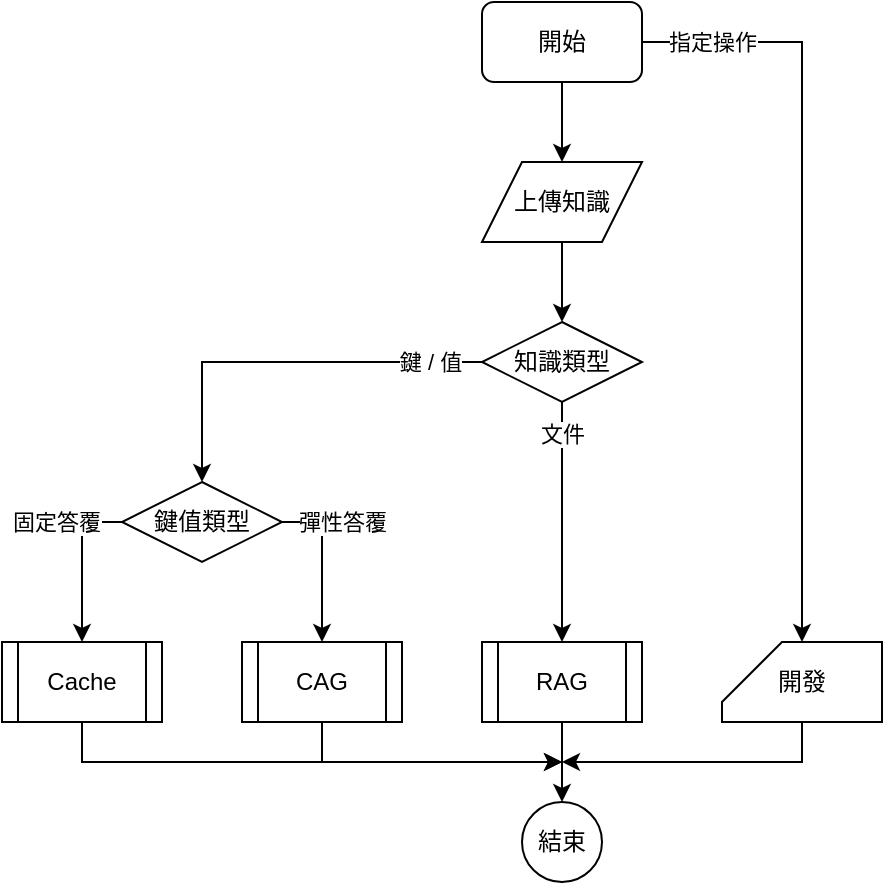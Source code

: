 <mxfile version="21.6.5" type="device">
  <diagram name="第 1 页" id="yS2AsguZvQTeVRvHZZtk">
    <mxGraphModel dx="957" dy="454" grid="1" gridSize="10" guides="1" tooltips="1" connect="1" arrows="1" fold="1" page="1" pageScale="1" pageWidth="827" pageHeight="1169" math="0" shadow="0">
      <root>
        <mxCell id="0" />
        <mxCell id="1" parent="0" />
        <mxCell id="lcjpUKnTIqmGxF52fR10-5" style="edgeStyle=orthogonalEdgeStyle;rounded=0;orthogonalLoop=1;jettySize=auto;html=1;entryX=0.5;entryY=0;entryDx=0;entryDy=0;" parent="1" source="lcjpUKnTIqmGxF52fR10-1" target="lcjpUKnTIqmGxF52fR10-2" edge="1">
          <mxGeometry relative="1" as="geometry" />
        </mxCell>
        <mxCell id="lcjpUKnTIqmGxF52fR10-18" style="edgeStyle=orthogonalEdgeStyle;rounded=0;orthogonalLoop=1;jettySize=auto;html=1;entryX=0.5;entryY=0;entryDx=0;entryDy=0;entryPerimeter=0;" parent="1" source="lcjpUKnTIqmGxF52fR10-1" edge="1" target="lcjpUKnTIqmGxF52fR10-25">
          <mxGeometry relative="1" as="geometry">
            <mxPoint x="520" y="360.0" as="targetPoint" />
          </mxGeometry>
        </mxCell>
        <mxCell id="lcjpUKnTIqmGxF52fR10-19" value="指定操作" style="edgeLabel;html=1;align=center;verticalAlign=middle;resizable=0;points=[];" parent="lcjpUKnTIqmGxF52fR10-18" vertex="1" connectable="0">
          <mxGeometry x="-0.896" y="1" relative="1" as="geometry">
            <mxPoint x="15" y="1" as="offset" />
          </mxGeometry>
        </mxCell>
        <mxCell id="lcjpUKnTIqmGxF52fR10-1" value="開始" style="rounded=1;whiteSpace=wrap;html=1;" parent="1" vertex="1">
          <mxGeometry x="360" y="120" width="80" height="40" as="geometry" />
        </mxCell>
        <mxCell id="lcjpUKnTIqmGxF52fR10-6" style="edgeStyle=orthogonalEdgeStyle;rounded=0;orthogonalLoop=1;jettySize=auto;html=1;entryX=0.5;entryY=0;entryDx=0;entryDy=0;" parent="1" source="lcjpUKnTIqmGxF52fR10-2" target="lcjpUKnTIqmGxF52fR10-4" edge="1">
          <mxGeometry relative="1" as="geometry" />
        </mxCell>
        <mxCell id="lcjpUKnTIqmGxF52fR10-2" value="上傳知識" style="shape=parallelogram;perimeter=parallelogramPerimeter;whiteSpace=wrap;html=1;fixedSize=1;" parent="1" vertex="1">
          <mxGeometry x="360" y="200" width="80" height="40" as="geometry" />
        </mxCell>
        <mxCell id="lcjpUKnTIqmGxF52fR10-10" style="edgeStyle=orthogonalEdgeStyle;rounded=0;orthogonalLoop=1;jettySize=auto;html=1;entryX=0.5;entryY=0;entryDx=0;entryDy=0;" parent="1" source="lcjpUKnTIqmGxF52fR10-4" target="0Yt6iE0sH9dDF62poHIv-6" edge="1">
          <mxGeometry relative="1" as="geometry">
            <mxPoint x="230" y="300" as="targetPoint" />
          </mxGeometry>
        </mxCell>
        <mxCell id="0Yt6iE0sH9dDF62poHIv-3" value="鍵 / 值" style="edgeLabel;html=1;align=center;verticalAlign=middle;resizable=0;points=[];" vertex="1" connectable="0" parent="lcjpUKnTIqmGxF52fR10-10">
          <mxGeometry x="-0.533" y="-1" relative="1" as="geometry">
            <mxPoint x="20" y="1" as="offset" />
          </mxGeometry>
        </mxCell>
        <mxCell id="lcjpUKnTIqmGxF52fR10-12" style="edgeStyle=orthogonalEdgeStyle;rounded=0;orthogonalLoop=1;jettySize=auto;html=1;entryX=0.5;entryY=0;entryDx=0;entryDy=0;" parent="1" source="lcjpUKnTIqmGxF52fR10-4" target="lcjpUKnTIqmGxF52fR10-8" edge="1">
          <mxGeometry relative="1" as="geometry" />
        </mxCell>
        <mxCell id="0Yt6iE0sH9dDF62poHIv-1" value="文件" style="edgeLabel;html=1;align=center;verticalAlign=middle;resizable=0;points=[];" vertex="1" connectable="0" parent="lcjpUKnTIqmGxF52fR10-12">
          <mxGeometry x="-0.386" relative="1" as="geometry">
            <mxPoint y="-21" as="offset" />
          </mxGeometry>
        </mxCell>
        <mxCell id="lcjpUKnTIqmGxF52fR10-4" value="知識類型" style="rhombus;whiteSpace=wrap;html=1;" parent="1" vertex="1">
          <mxGeometry x="360" y="280" width="80" height="40" as="geometry" />
        </mxCell>
        <mxCell id="0Yt6iE0sH9dDF62poHIv-11" style="edgeStyle=orthogonalEdgeStyle;rounded=0;orthogonalLoop=1;jettySize=auto;html=1;" edge="1" parent="1" source="lcjpUKnTIqmGxF52fR10-7">
          <mxGeometry relative="1" as="geometry">
            <mxPoint x="400" y="500" as="targetPoint" />
            <Array as="points">
              <mxPoint x="280" y="500" />
            </Array>
          </mxGeometry>
        </mxCell>
        <mxCell id="lcjpUKnTIqmGxF52fR10-7" value="CAG" style="shape=process;whiteSpace=wrap;html=1;backgroundOutline=1;" parent="1" vertex="1">
          <mxGeometry x="240" y="440" width="80" height="40" as="geometry" />
        </mxCell>
        <mxCell id="lcjpUKnTIqmGxF52fR10-21" style="edgeStyle=orthogonalEdgeStyle;rounded=0;orthogonalLoop=1;jettySize=auto;html=1;entryX=0.5;entryY=0;entryDx=0;entryDy=0;" parent="1" source="lcjpUKnTIqmGxF52fR10-8" target="lcjpUKnTIqmGxF52fR10-17" edge="1">
          <mxGeometry relative="1" as="geometry" />
        </mxCell>
        <mxCell id="lcjpUKnTIqmGxF52fR10-8" value="RAG" style="shape=process;whiteSpace=wrap;html=1;backgroundOutline=1;" parent="1" vertex="1">
          <mxGeometry x="360" y="440" width="80" height="40" as="geometry" />
        </mxCell>
        <mxCell id="lcjpUKnTIqmGxF52fR10-17" value="結束" style="ellipse;whiteSpace=wrap;html=1;aspect=fixed;" parent="1" vertex="1">
          <mxGeometry x="380" y="520" width="40" height="40" as="geometry" />
        </mxCell>
        <mxCell id="0Yt6iE0sH9dDF62poHIv-7" style="edgeStyle=orthogonalEdgeStyle;rounded=0;orthogonalLoop=1;jettySize=auto;html=1;" edge="1" parent="1" source="lcjpUKnTIqmGxF52fR10-25">
          <mxGeometry relative="1" as="geometry">
            <mxPoint x="400" y="500" as="targetPoint" />
            <Array as="points">
              <mxPoint x="520" y="500" />
            </Array>
          </mxGeometry>
        </mxCell>
        <mxCell id="lcjpUKnTIqmGxF52fR10-25" value="開發" style="shape=card;whiteSpace=wrap;html=1;" parent="1" vertex="1">
          <mxGeometry x="480" y="440" width="80" height="40" as="geometry" />
        </mxCell>
        <mxCell id="0Yt6iE0sH9dDF62poHIv-15" style="edgeStyle=orthogonalEdgeStyle;rounded=0;orthogonalLoop=1;jettySize=auto;html=1;exitX=1;exitY=0.5;exitDx=0;exitDy=0;entryX=0.5;entryY=0;entryDx=0;entryDy=0;" edge="1" parent="1" source="0Yt6iE0sH9dDF62poHIv-6" target="lcjpUKnTIqmGxF52fR10-7">
          <mxGeometry relative="1" as="geometry" />
        </mxCell>
        <mxCell id="0Yt6iE0sH9dDF62poHIv-17" value="彈性答覆" style="edgeLabel;html=1;align=center;verticalAlign=middle;resizable=0;points=[];" vertex="1" connectable="0" parent="0Yt6iE0sH9dDF62poHIv-15">
          <mxGeometry x="-0.754" relative="1" as="geometry">
            <mxPoint x="20" as="offset" />
          </mxGeometry>
        </mxCell>
        <mxCell id="0Yt6iE0sH9dDF62poHIv-16" style="edgeStyle=orthogonalEdgeStyle;rounded=0;orthogonalLoop=1;jettySize=auto;html=1;exitX=0;exitY=0.5;exitDx=0;exitDy=0;entryX=0.5;entryY=0;entryDx=0;entryDy=0;" edge="1" parent="1" source="0Yt6iE0sH9dDF62poHIv-6" target="0Yt6iE0sH9dDF62poHIv-8">
          <mxGeometry relative="1" as="geometry" />
        </mxCell>
        <mxCell id="0Yt6iE0sH9dDF62poHIv-19" value="固定答覆" style="edgeLabel;html=1;align=center;verticalAlign=middle;resizable=0;points=[];" vertex="1" connectable="0" parent="0Yt6iE0sH9dDF62poHIv-16">
          <mxGeometry x="-0.25" y="-1" relative="1" as="geometry">
            <mxPoint x="-12" y="-10" as="offset" />
          </mxGeometry>
        </mxCell>
        <mxCell id="0Yt6iE0sH9dDF62poHIv-6" value="鍵值類型" style="rhombus;whiteSpace=wrap;html=1;" vertex="1" parent="1">
          <mxGeometry x="180" y="360" width="80" height="40" as="geometry" />
        </mxCell>
        <mxCell id="0Yt6iE0sH9dDF62poHIv-12" style="edgeStyle=orthogonalEdgeStyle;rounded=0;orthogonalLoop=1;jettySize=auto;html=1;" edge="1" parent="1" source="0Yt6iE0sH9dDF62poHIv-8">
          <mxGeometry relative="1" as="geometry">
            <mxPoint x="400" y="500" as="targetPoint" />
            <Array as="points">
              <mxPoint x="160" y="500" />
            </Array>
          </mxGeometry>
        </mxCell>
        <mxCell id="0Yt6iE0sH9dDF62poHIv-8" value="Cache" style="shape=process;whiteSpace=wrap;html=1;backgroundOutline=1;" vertex="1" parent="1">
          <mxGeometry x="120" y="440" width="80" height="40" as="geometry" />
        </mxCell>
      </root>
    </mxGraphModel>
  </diagram>
</mxfile>
